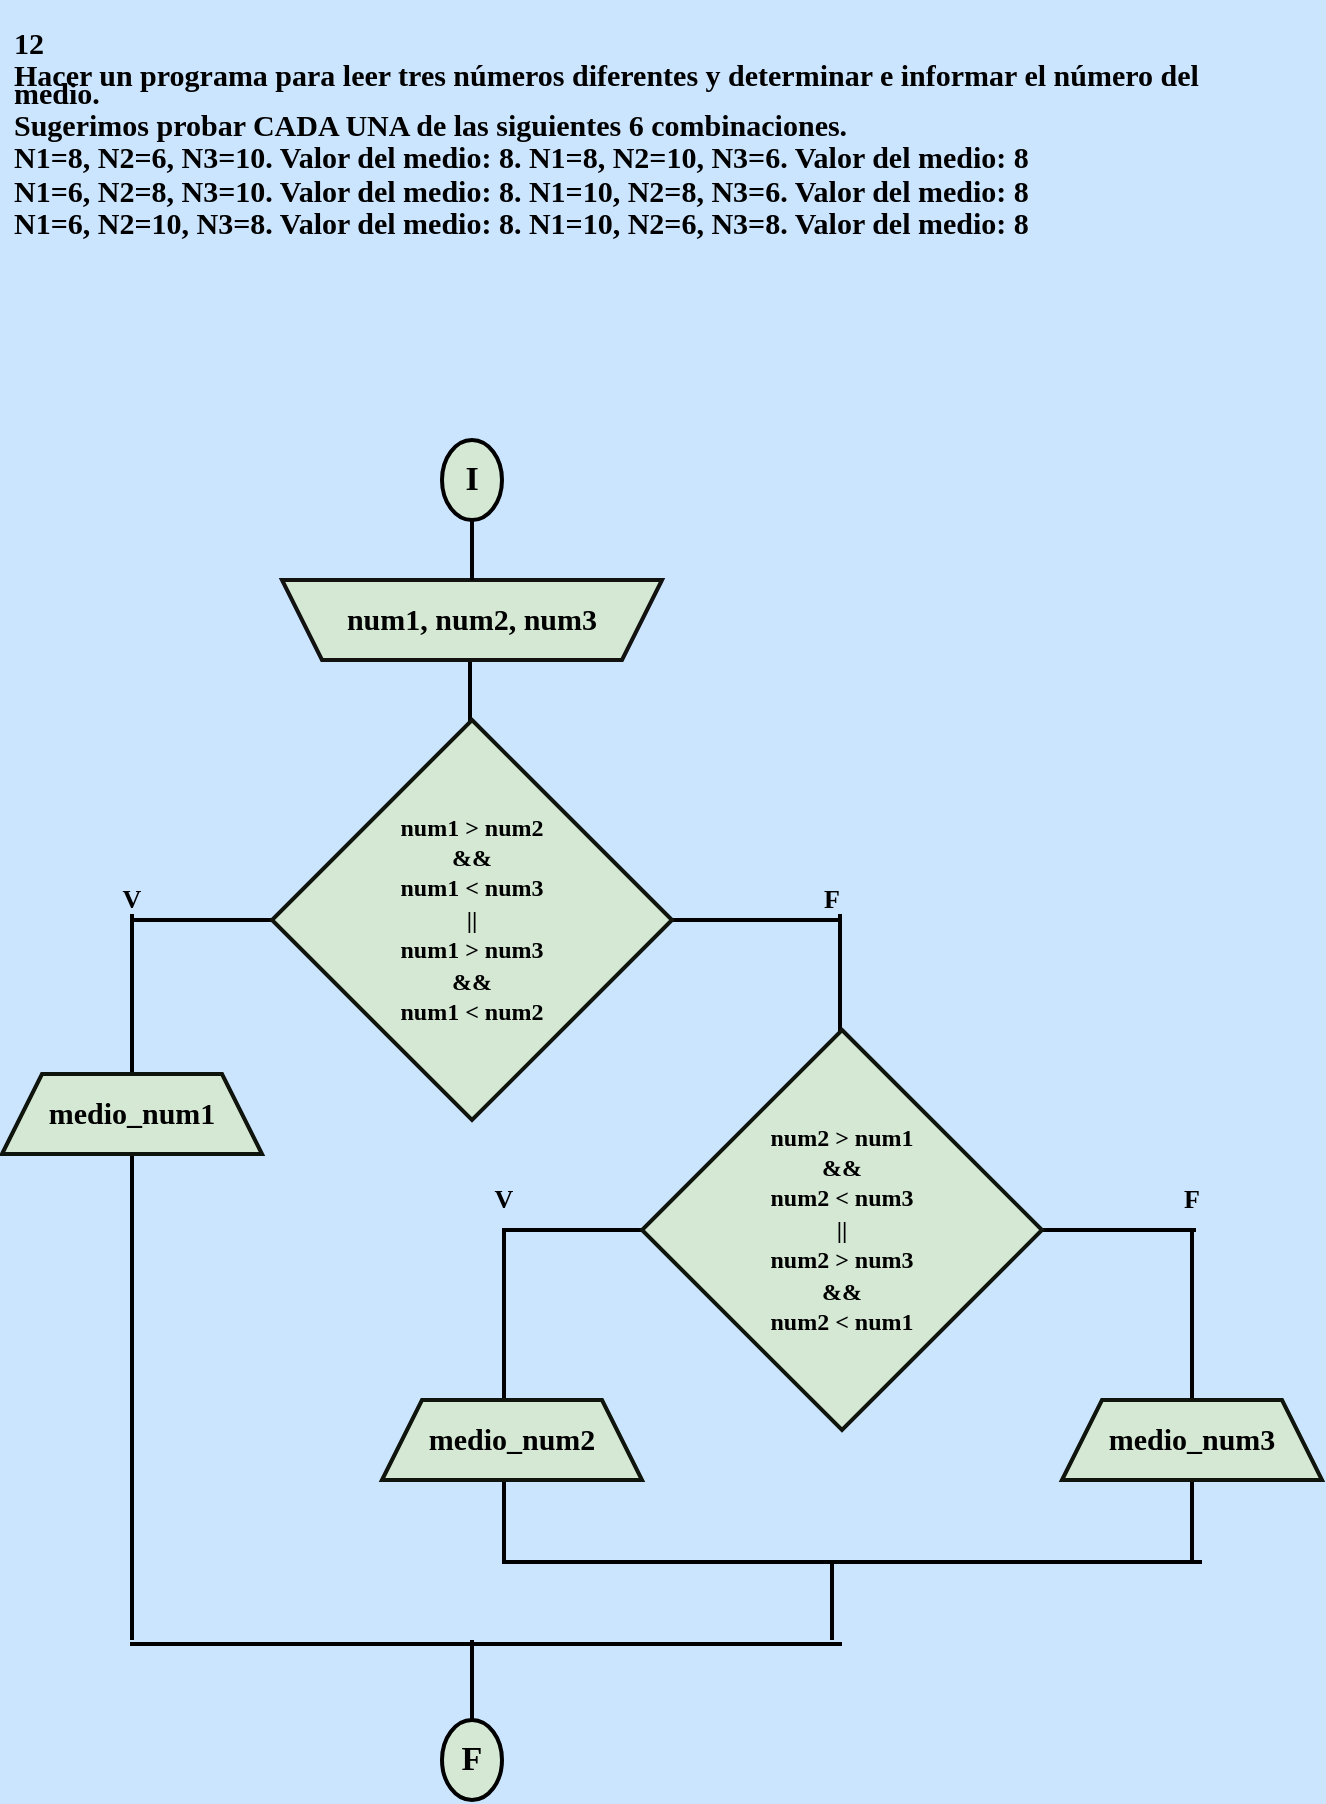 <mxfile version="24.1.0" type="device">
  <diagram name="Página-1" id="V3Xzn6Pg8uMhF19Uj4Sa">
    <mxGraphModel dx="1420" dy="830" grid="1" gridSize="10" guides="1" tooltips="1" connect="1" arrows="1" fold="1" page="1" pageScale="1" pageWidth="827" pageHeight="1169" background="#CCE5FF" math="0" shadow="0">
      <root>
        <mxCell id="0" />
        <mxCell id="1" parent="0" />
        <mxCell id="at9vFEWsNDnWdApdyfN2-1" value="&lt;p style=&quot;line-height: 60%;&quot;&gt;&lt;b style=&quot;font-size: 15px;&quot;&gt;&lt;font style=&quot;font-size: 15px;&quot; color=&quot;#000000&quot; face=&quot;Comic Sans MS&quot;&gt;12&lt;br&gt;&lt;br&gt;Hacer un programa para leer tres números diferentes y determinar e informar el número del medio.&lt;br&gt;&lt;br&gt;Sugerimos probar CADA UNA de las siguientes 6 combinaciones.&lt;br&gt;&lt;br&gt;N1=8, N2=6, N3=10. Valor del medio: 8. N1=8, N2=10, N3=6. Valor del medio: 8&lt;br&gt;&lt;br&gt;N1=6, N2=8, N3=10. Valor del medio: 8. N1=10, N2=8, N3=6. Valor del medio: 8&lt;br&gt;&lt;br&gt;N1=6, N2=10, N3=8. Valor del medio: 8. N1=10, N2=6, N3=8. Valor del medio: 8&lt;/font&gt;&lt;/b&gt;&lt;/p&gt;" style="text;whiteSpace=wrap;html=1;fontFamily=Architects Daughter;fontSource=https%3A%2F%2Ffonts.googleapis.com%2Fcss%3Ffamily%3DArchitects%2BDaughter;" vertex="1" parent="1">
          <mxGeometry x="114" y="10" width="600" height="180" as="geometry" />
        </mxCell>
        <mxCell id="at9vFEWsNDnWdApdyfN2-42" value="" style="line;strokeWidth=2;direction=south;html=1;hachureGap=4;fontFamily=Architects Daughter;fontSource=https://fonts.googleapis.com/css?family=Architects+Daughter;strokeColor=#000000;aspect=fixed;container=0;" vertex="1" parent="1">
          <mxGeometry x="700" y="625" width="10" height="85" as="geometry" />
        </mxCell>
        <mxCell id="at9vFEWsNDnWdApdyfN2-43" value="" style="line;strokeWidth=2;direction=south;html=1;hachureGap=4;fontFamily=Architects Daughter;fontSource=https://fonts.googleapis.com/css?family=Architects+Daughter;strokeColor=#000000;aspect=fixed;container=0;" vertex="1" parent="1">
          <mxGeometry x="339" y="340" width="10" height="50" as="geometry" />
        </mxCell>
        <mxCell id="at9vFEWsNDnWdApdyfN2-45" value="" style="line;strokeWidth=2;direction=south;html=1;hachureGap=4;fontFamily=Architects Daughter;fontSource=https://fonts.googleapis.com/css?family=Architects+Daughter;strokeColor=#000000;aspect=fixed;container=0;" vertex="1" parent="1">
          <mxGeometry x="524" y="467" width="10" height="63" as="geometry" />
        </mxCell>
        <mxCell id="at9vFEWsNDnWdApdyfN2-46" value="" style="line;strokeWidth=2;direction=south;html=1;hachureGap=4;fontFamily=Architects Daughter;fontSource=https://fonts.googleapis.com/css?family=Architects+Daughter;strokeColor=#000000;aspect=fixed;container=0;" vertex="1" parent="1">
          <mxGeometry x="170" y="587" width="10" height="243" as="geometry" />
        </mxCell>
        <mxCell id="at9vFEWsNDnWdApdyfN2-47" value="" style="line;strokeWidth=2;direction=south;html=1;hachureGap=4;fontFamily=Architects Daughter;fontSource=https://fonts.googleapis.com/css?family=Architects+Daughter;strokeColor=#000000;aspect=fixed;container=0;" vertex="1" parent="1">
          <mxGeometry x="170" y="467" width="10" height="80" as="geometry" />
        </mxCell>
        <mxCell id="at9vFEWsNDnWdApdyfN2-48" value="" style="line;strokeWidth=2;html=1;perimeter=backbonePerimeter;points=[];outlineConnect=0;hachureGap=4;fontFamily=Architects Daughter;fontSource=https://fonts.googleapis.com/css?family=Architects+Daughter;strokeColor=#000000;aspect=fixed;container=0;" vertex="1" parent="1">
          <mxGeometry x="445" y="465" width="85" height="10" as="geometry" />
        </mxCell>
        <mxCell id="at9vFEWsNDnWdApdyfN2-49" value="" style="line;strokeWidth=2;html=1;perimeter=backbonePerimeter;points=[];outlineConnect=0;hachureGap=4;fontFamily=Architects Daughter;fontSource=https://fonts.googleapis.com/css?family=Architects+Daughter;strokeColor=#000000;aspect=fixed;container=0;" vertex="1" parent="1">
          <mxGeometry x="175" y="465" width="70" height="10" as="geometry" />
        </mxCell>
        <mxCell id="at9vFEWsNDnWdApdyfN2-50" value="" style="line;strokeWidth=2;html=1;perimeter=backbonePerimeter;points=[];outlineConnect=0;hachureGap=4;fontFamily=Architects Daughter;fontSource=https://fonts.googleapis.com/css?family=Architects+Daughter;strokeColor=#000000;aspect=fixed;container=0;" vertex="1" parent="1">
          <mxGeometry x="627" y="620" width="80" height="10" as="geometry" />
        </mxCell>
        <mxCell id="at9vFEWsNDnWdApdyfN2-51" value="" style="line;strokeWidth=2;html=1;perimeter=backbonePerimeter;points=[];outlineConnect=0;hachureGap=4;fontFamily=Architects Daughter;fontSource=https://fonts.googleapis.com/css?family=Architects+Daughter;strokeColor=#000000;aspect=fixed;container=0;" vertex="1" parent="1">
          <mxGeometry x="174" y="827" width="356" height="10" as="geometry" />
        </mxCell>
        <mxCell id="at9vFEWsNDnWdApdyfN2-53" value="" style="line;strokeWidth=2;html=1;perimeter=backbonePerimeter;points=[];outlineConnect=0;hachureGap=4;fontFamily=Architects Daughter;fontSource=https://fonts.googleapis.com/css?family=Architects+Daughter;strokeColor=#000000;aspect=fixed;container=0;" vertex="1" parent="1">
          <mxGeometry x="360" y="786" width="350" height="10" as="geometry" />
        </mxCell>
        <mxCell id="at9vFEWsNDnWdApdyfN2-54" value="" style="line;strokeWidth=2;html=1;perimeter=backbonePerimeter;points=[];outlineConnect=0;hachureGap=4;fontFamily=Architects Daughter;fontSource=https://fonts.googleapis.com/css?family=Architects+Daughter;strokeColor=#000000;aspect=fixed;container=0;" vertex="1" parent="1">
          <mxGeometry x="360" y="620" width="70" height="10" as="geometry" />
        </mxCell>
        <mxCell id="at9vFEWsNDnWdApdyfN2-63" value="" style="line;strokeWidth=2;direction=south;html=1;hachureGap=4;fontFamily=Architects Daughter;fontSource=https://fonts.googleapis.com/css?family=Architects+Daughter;strokeColor=#000000;aspect=fixed;container=0;" vertex="1" parent="1">
          <mxGeometry x="340" y="830" width="10" height="40" as="geometry" />
        </mxCell>
        <mxCell id="at9vFEWsNDnWdApdyfN2-64" value="" style="line;strokeWidth=2;direction=south;html=1;hachureGap=4;fontFamily=Architects Daughter;fontSource=https://fonts.googleapis.com/css?family=Architects+Daughter;strokeColor=#000000;aspect=fixed;container=0;" vertex="1" parent="1">
          <mxGeometry x="356" y="625" width="10" height="85" as="geometry" />
        </mxCell>
        <mxCell id="at9vFEWsNDnWdApdyfN2-66" value="" style="line;strokeWidth=2;direction=south;html=1;hachureGap=4;fontFamily=Architects Daughter;fontSource=https://fonts.googleapis.com/css?family=Architects+Daughter;strokeColor=#000000;aspect=fixed;container=0;" vertex="1" parent="1">
          <mxGeometry x="520" y="790" width="10" height="40" as="geometry" />
        </mxCell>
        <mxCell id="at9vFEWsNDnWdApdyfN2-67" value="" style="line;strokeWidth=2;direction=south;html=1;hachureGap=4;fontFamily=Architects Daughter;fontSource=https://fonts.googleapis.com/css?family=Architects+Daughter;strokeColor=#000000;aspect=fixed;container=0;" vertex="1" parent="1">
          <mxGeometry x="700" y="750" width="10" height="40" as="geometry" />
        </mxCell>
        <mxCell id="at9vFEWsNDnWdApdyfN2-68" value="" style="line;strokeWidth=2;direction=south;html=1;hachureGap=4;fontFamily=Architects Daughter;fontSource=https://fonts.googleapis.com/css?family=Architects+Daughter;strokeColor=#000000;aspect=fixed;container=0;" vertex="1" parent="1">
          <mxGeometry x="356" y="750" width="10" height="40" as="geometry" />
        </mxCell>
        <mxCell id="at9vFEWsNDnWdApdyfN2-75" value="&lt;font size=&quot;1&quot; color=&quot;#000000&quot; face=&quot;Comic Sans MS&quot; style=&quot;&quot;&gt;&lt;b style=&quot;font-size: 13px;&quot;&gt;F&lt;/b&gt;&lt;/font&gt;" style="text;strokeColor=none;align=center;fillColor=none;html=1;verticalAlign=middle;whiteSpace=wrap;rounded=0;fontFamily=Architects Daughter;fontSource=https://fonts.googleapis.com/css?family=Architects+Daughter;aspect=fixed;container=0;" vertex="1" parent="1">
          <mxGeometry x="505" y="445" width="40" height="30" as="geometry" />
        </mxCell>
        <mxCell id="at9vFEWsNDnWdApdyfN2-73" value="&lt;font size=&quot;1&quot; color=&quot;#000000&quot; face=&quot;Comic Sans MS&quot; style=&quot;&quot;&gt;&lt;b style=&quot;font-size: 13px;&quot;&gt;V&lt;/b&gt;&lt;/font&gt;" style="text;strokeColor=none;align=center;fillColor=none;html=1;verticalAlign=middle;whiteSpace=wrap;rounded=0;fontFamily=Architects Daughter;fontSource=https://fonts.googleapis.com/css?family=Architects+Daughter;aspect=fixed;container=0;" vertex="1" parent="1">
          <mxGeometry x="145" y="445" width="60" height="30" as="geometry" />
        </mxCell>
        <mxCell id="at9vFEWsNDnWdApdyfN2-74" value="&lt;font size=&quot;1&quot; color=&quot;#000000&quot; face=&quot;Comic Sans MS&quot; style=&quot;&quot;&gt;&lt;b style=&quot;font-size: 13px;&quot;&gt;V&lt;/b&gt;&lt;/font&gt;" style="text;strokeColor=none;align=center;fillColor=none;html=1;verticalAlign=middle;whiteSpace=wrap;rounded=0;fontFamily=Architects Daughter;fontSource=https://fonts.googleapis.com/css?family=Architects+Daughter;aspect=fixed;container=0;" vertex="1" parent="1">
          <mxGeometry x="346" y="595" width="30" height="30" as="geometry" />
        </mxCell>
        <mxCell id="at9vFEWsNDnWdApdyfN2-72" value="&lt;font size=&quot;1&quot; color=&quot;#000000&quot; face=&quot;Comic Sans MS&quot; style=&quot;&quot;&gt;&lt;b style=&quot;font-size: 13px;&quot;&gt;F&lt;/b&gt;&lt;/font&gt;" style="text;strokeColor=none;align=center;fillColor=none;html=1;verticalAlign=middle;whiteSpace=wrap;rounded=0;fontFamily=Architects Daughter;fontSource=https%3A%2F%2Ffonts.googleapis.com%2Fcss%3Ffamily%3DArchitects%2BDaughter;aspect=fixed;container=0;" vertex="1" parent="1">
          <mxGeometry x="690" y="595" width="30" height="30" as="geometry" />
        </mxCell>
        <mxCell id="at9vFEWsNDnWdApdyfN2-2" value="" style="strokeWidth=2;html=1;shape=mxgraph.flowchart.start_2;whiteSpace=wrap;rounded=0;labelBackgroundColor=none;strokeColor=#000000;align=center;verticalAlign=middle;fontFamily=Helvetica;fontSize=12;fontColor=default;fillColor=#d5e8d4;aspect=fixed;container=0;" vertex="1" parent="1">
          <mxGeometry x="330" y="230" width="30" height="40" as="geometry" />
        </mxCell>
        <mxCell id="at9vFEWsNDnWdApdyfN2-7" value="&lt;b&gt;&lt;font color=&quot;#000000&quot; style=&quot;font-size: 17px;&quot; face=&quot;Comic Sans MS&quot;&gt;I&lt;/font&gt;&lt;/b&gt;" style="text;strokeColor=none;align=center;fillColor=none;html=1;verticalAlign=middle;whiteSpace=wrap;rounded=0;fontFamily=Architects Daughter;fontSource=https%3A%2F%2Ffonts.googleapis.com%2Fcss%3Ffamily%3DArchitects%2BDaughter;aspect=fixed;container=0;" vertex="1" parent="1">
          <mxGeometry x="330" y="235" width="30" height="30" as="geometry" />
        </mxCell>
        <mxCell id="at9vFEWsNDnWdApdyfN2-3" value="" style="strokeWidth=2;html=1;shape=mxgraph.flowchart.start_2;whiteSpace=wrap;rounded=0;labelBackgroundColor=none;strokeColor=#000000;align=center;verticalAlign=middle;fontFamily=Helvetica;fontSize=12;fontColor=default;fillColor=#d5e8d4;aspect=fixed;container=0;" vertex="1" parent="1">
          <mxGeometry x="330" y="870" width="30" height="40" as="geometry" />
        </mxCell>
        <mxCell id="at9vFEWsNDnWdApdyfN2-8" value="&lt;b&gt;&lt;font color=&quot;#000000&quot; style=&quot;font-size: 17px;&quot; face=&quot;Comic Sans MS&quot;&gt;F&lt;/font&gt;&lt;/b&gt;" style="text;strokeColor=none;align=center;fillColor=none;html=1;verticalAlign=middle;whiteSpace=wrap;rounded=0;fontFamily=Architects Daughter;fontSource=https://fonts.googleapis.com/css?family=Architects+Daughter;aspect=fixed;container=0;" vertex="1" parent="1">
          <mxGeometry x="330" y="875" width="30" height="30" as="geometry" />
        </mxCell>
        <mxCell id="at9vFEWsNDnWdApdyfN2-4" value="" style="shape=trapezoid;perimeter=trapezoidPerimeter;whiteSpace=wrap;html=1;fixedSize=1;rounded=0;labelBackgroundColor=none;strokeColor=#121211;strokeWidth=2;align=center;verticalAlign=middle;fontFamily=Helvetica;fontSize=12;fontColor=default;fillColor=#d5e8d4;direction=west;container=0;aspect=fixed;" vertex="1" parent="1">
          <mxGeometry x="250" y="300" width="190" height="40" as="geometry">
            <mxRectangle x="-1020" y="-650" width="50" height="40" as="alternateBounds" />
          </mxGeometry>
        </mxCell>
        <mxCell id="at9vFEWsNDnWdApdyfN2-11" value="&lt;b&gt;&lt;font color=&quot;#000000&quot; style=&quot;font-size: 15px;&quot; face=&quot;Comic Sans MS&quot;&gt;num1, num2, num3&lt;/font&gt;&lt;/b&gt;" style="text;strokeColor=none;align=center;fillColor=none;html=1;verticalAlign=middle;whiteSpace=wrap;rounded=0;fontFamily=Architects Daughter;fontSource=https://fonts.googleapis.com/css?family=Architects+Daughter;aspect=fixed;container=0;" vertex="1" parent="1">
          <mxGeometry x="260" y="305" width="170" height="30" as="geometry" />
        </mxCell>
        <mxCell id="at9vFEWsNDnWdApdyfN2-44" value="" style="line;strokeWidth=2;direction=south;html=1;hachureGap=4;fontFamily=Architects Daughter;fontSource=https://fonts.googleapis.com/css?family=Architects+Daughter;strokeColor=#000000;aspect=fixed;container=0;" vertex="1" parent="1">
          <mxGeometry x="340" y="270" width="10" height="30" as="geometry" />
        </mxCell>
        <mxCell id="at9vFEWsNDnWdApdyfN2-5" value="" style="shape=trapezoid;perimeter=trapezoidPerimeter;whiteSpace=wrap;html=1;fixedSize=1;rounded=0;labelBackgroundColor=none;strokeColor=#0F140C;strokeWidth=2;align=center;verticalAlign=middle;fontFamily=Helvetica;fontSize=12;fontColor=default;fillColor=#d5e8d4;aspect=fixed;container=0;" vertex="1" parent="1">
          <mxGeometry x="110" y="547" width="130" height="40" as="geometry" />
        </mxCell>
        <mxCell id="at9vFEWsNDnWdApdyfN2-20" value="&lt;b&gt;&lt;font color=&quot;#000000&quot; style=&quot;font-size: 15px;&quot; face=&quot;Comic Sans MS&quot;&gt;medio_num1&lt;/font&gt;&lt;/b&gt;" style="text;strokeColor=none;align=center;fillColor=none;html=1;verticalAlign=middle;whiteSpace=wrap;rounded=0;fontFamily=Architects Daughter;fontSource=https://fonts.googleapis.com/css?family=Architects+Daughter;aspect=fixed;container=0;" vertex="1" parent="1">
          <mxGeometry x="120" y="549.5" width="110" height="35" as="geometry" />
        </mxCell>
        <mxCell id="at9vFEWsNDnWdApdyfN2-37" value="" style="shape=trapezoid;perimeter=trapezoidPerimeter;whiteSpace=wrap;html=1;fixedSize=1;rounded=0;labelBackgroundColor=none;strokeColor=#0F140C;strokeWidth=2;align=center;verticalAlign=middle;fontFamily=Helvetica;fontSize=12;fontColor=default;fillColor=#d5e8d4;aspect=fixed;container=0;" vertex="1" parent="1">
          <mxGeometry x="300" y="710" width="130" height="40" as="geometry" />
        </mxCell>
        <mxCell id="at9vFEWsNDnWdApdyfN2-38" value="&lt;b&gt;&lt;font color=&quot;#000000&quot; style=&quot;font-size: 15px;&quot; face=&quot;Comic Sans MS&quot;&gt;medio_num2&lt;/font&gt;&lt;/b&gt;" style="text;strokeColor=none;align=center;fillColor=none;html=1;verticalAlign=middle;whiteSpace=wrap;rounded=0;fontFamily=Architects Daughter;fontSource=https://fonts.googleapis.com/css?family=Architects+Daughter;aspect=fixed;container=0;" vertex="1" parent="1">
          <mxGeometry x="310" y="712.5" width="110" height="35" as="geometry" />
        </mxCell>
        <mxCell id="at9vFEWsNDnWdApdyfN2-40" value="" style="shape=trapezoid;perimeter=trapezoidPerimeter;whiteSpace=wrap;html=1;fixedSize=1;rounded=0;labelBackgroundColor=none;strokeColor=#0F140C;strokeWidth=2;align=center;verticalAlign=middle;fontFamily=Helvetica;fontSize=12;fontColor=default;fillColor=#d5e8d4;aspect=fixed;container=0;" vertex="1" parent="1">
          <mxGeometry x="640" y="710" width="130" height="40" as="geometry" />
        </mxCell>
        <mxCell id="at9vFEWsNDnWdApdyfN2-41" value="&lt;b&gt;&lt;font color=&quot;#000000&quot; style=&quot;font-size: 15px;&quot; face=&quot;Comic Sans MS&quot;&gt;medio_num3&lt;/font&gt;&lt;/b&gt;" style="text;strokeColor=none;align=center;fillColor=none;html=1;verticalAlign=middle;whiteSpace=wrap;rounded=0;fontFamily=Architects Daughter;fontSource=https://fonts.googleapis.com/css?family=Architects+Daughter;aspect=fixed;container=0;" vertex="1" parent="1">
          <mxGeometry x="650" y="712.5" width="110" height="35" as="geometry" />
        </mxCell>
        <mxCell id="at9vFEWsNDnWdApdyfN2-6" value="" style="rhombus;whiteSpace=wrap;html=1;rounded=0;labelBackgroundColor=none;strokeColor=#0F140C;strokeWidth=2;align=center;verticalAlign=middle;fontFamily=Helvetica;fontSize=12;fontColor=default;fillColor=#d5e8d4;aspect=fixed;container=0;" vertex="1" parent="1">
          <mxGeometry x="245" y="370" width="200" height="200" as="geometry" />
        </mxCell>
        <mxCell id="at9vFEWsNDnWdApdyfN2-18" value="&lt;b style=&quot;&quot;&gt;&lt;font color=&quot;#000000&quot; style=&quot;font-size: 12px;&quot; face=&quot;Comic Sans MS&quot;&gt;num1 &amp;gt; num2&lt;/font&gt;&lt;/b&gt;&lt;div style=&quot;&quot;&gt;&lt;b&gt;&lt;font color=&quot;#000000&quot; style=&quot;font-size: 12px;&quot; face=&quot;Comic Sans MS&quot;&gt;&amp;amp;&amp;amp;&lt;/font&gt;&lt;/b&gt;&lt;/div&gt;&lt;div style=&quot;&quot;&gt;&lt;b style=&quot;&quot;&gt;&lt;font color=&quot;#000000&quot; style=&quot;font-size: 12px;&quot; face=&quot;Comic Sans MS&quot;&gt;num1 &amp;lt; num3&lt;/font&gt;&lt;/b&gt;&lt;/div&gt;&lt;div style=&quot;&quot;&gt;&lt;b style=&quot;&quot;&gt;&lt;font color=&quot;#000000&quot; style=&quot;font-size: 12px;&quot; face=&quot;Comic Sans MS&quot;&gt;||&lt;/font&gt;&lt;/b&gt;&lt;/div&gt;&lt;div style=&quot;&quot;&gt;&lt;b style=&quot;&quot;&gt;&lt;font color=&quot;#000000&quot; style=&quot;font-size: 12px;&quot; face=&quot;Comic Sans MS&quot;&gt;num1 &amp;gt; num3&lt;/font&gt;&lt;/b&gt;&lt;/div&gt;&lt;div style=&quot;&quot;&gt;&lt;b style=&quot;&quot;&gt;&lt;font color=&quot;#000000&quot; style=&quot;font-size: 12px;&quot; face=&quot;Comic Sans MS&quot;&gt;&amp;amp;&amp;amp;&lt;/font&gt;&lt;/b&gt;&lt;/div&gt;&lt;div style=&quot;&quot;&gt;&lt;b style=&quot;&quot;&gt;&lt;font color=&quot;#000000&quot; style=&quot;font-size: 12px;&quot; face=&quot;Comic Sans MS&quot;&gt;num1 &amp;lt; num2&lt;/font&gt;&lt;/b&gt;&lt;/div&gt;" style="text;strokeColor=none;align=center;fillColor=none;html=1;verticalAlign=middle;whiteSpace=wrap;rounded=0;fontFamily=Architects Daughter;fontSource=https://fonts.googleapis.com/css?family=Architects+Daughter;container=0;aspect=fixed;" vertex="1" parent="1">
          <mxGeometry x="295" y="410" width="100" height="120" as="geometry" />
        </mxCell>
        <mxCell id="at9vFEWsNDnWdApdyfN2-57" value="" style="rhombus;whiteSpace=wrap;html=1;rounded=0;labelBackgroundColor=none;strokeColor=#0F140C;strokeWidth=2;align=center;verticalAlign=middle;fontFamily=Helvetica;fontSize=12;fontColor=default;fillColor=#d5e8d4;aspect=fixed;container=0;" vertex="1" parent="1">
          <mxGeometry x="430" y="525" width="200" height="200" as="geometry" />
        </mxCell>
        <mxCell id="at9vFEWsNDnWdApdyfN2-58" value="&lt;b style=&quot;&quot;&gt;&lt;font color=&quot;#000000&quot; style=&quot;font-size: 12px;&quot; face=&quot;Comic Sans MS&quot;&gt;num2 &amp;gt; num1&lt;/font&gt;&lt;/b&gt;&lt;div style=&quot;&quot;&gt;&lt;b&gt;&lt;font color=&quot;#000000&quot; style=&quot;font-size: 12px;&quot; face=&quot;Comic Sans MS&quot;&gt;&amp;amp;&amp;amp;&lt;/font&gt;&lt;/b&gt;&lt;/div&gt;&lt;div style=&quot;&quot;&gt;&lt;b style=&quot;&quot;&gt;&lt;font color=&quot;#000000&quot; style=&quot;font-size: 12px;&quot; face=&quot;Comic Sans MS&quot;&gt;num2 &amp;lt; num3&lt;/font&gt;&lt;/b&gt;&lt;/div&gt;&lt;div style=&quot;&quot;&gt;&lt;b style=&quot;&quot;&gt;&lt;font color=&quot;#000000&quot; style=&quot;font-size: 12px;&quot; face=&quot;Comic Sans MS&quot;&gt;||&lt;/font&gt;&lt;/b&gt;&lt;/div&gt;&lt;div style=&quot;&quot;&gt;&lt;b style=&quot;&quot;&gt;&lt;font color=&quot;#000000&quot; style=&quot;font-size: 12px;&quot; face=&quot;Comic Sans MS&quot;&gt;num2 &amp;gt; num3&lt;/font&gt;&lt;/b&gt;&lt;/div&gt;&lt;div style=&quot;&quot;&gt;&lt;b style=&quot;&quot;&gt;&lt;font color=&quot;#000000&quot; style=&quot;font-size: 12px;&quot; face=&quot;Comic Sans MS&quot;&gt;&amp;amp;&amp;amp;&lt;/font&gt;&lt;/b&gt;&lt;/div&gt;&lt;div style=&quot;&quot;&gt;&lt;b style=&quot;&quot;&gt;&lt;font color=&quot;#000000&quot; style=&quot;font-size: 12px;&quot; face=&quot;Comic Sans MS&quot;&gt;num2 &amp;lt; num1&lt;/font&gt;&lt;/b&gt;&lt;/div&gt;" style="text;strokeColor=none;align=center;fillColor=none;html=1;verticalAlign=middle;whiteSpace=wrap;rounded=0;fontFamily=Architects Daughter;fontSource=https://fonts.googleapis.com/css?family=Architects+Daughter;container=0;aspect=fixed;" vertex="1" parent="1">
          <mxGeometry x="480" y="565" width="100" height="120" as="geometry" />
        </mxCell>
      </root>
    </mxGraphModel>
  </diagram>
</mxfile>
